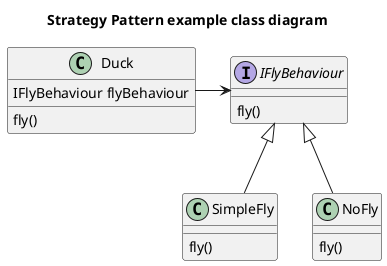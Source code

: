 @startuml Strategy Pattern example class diagram
title Strategy Pattern example class diagram
class Duck {
    IFlyBehaviour flyBehaviour
    fly()
}

interface IFlyBehaviour {
    fly()
}

class SimpleFly {
    fly()
}

class NoFly {
    fly()
}

Duck -> IFlyBehaviour
IFlyBehaviour <|-- SimpleFly
IFlyBehaviour <|-- NoFly
@enduml